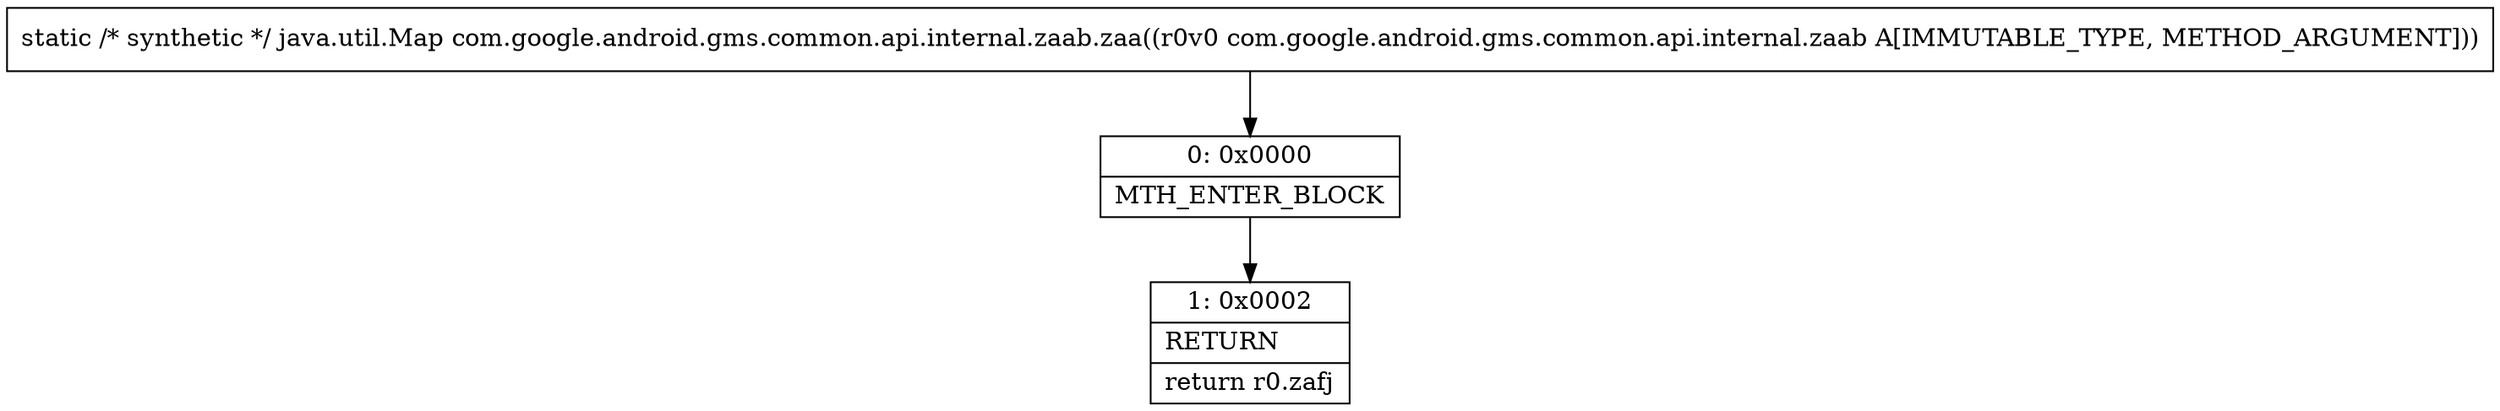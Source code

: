 digraph "CFG forcom.google.android.gms.common.api.internal.zaab.zaa(Lcom\/google\/android\/gms\/common\/api\/internal\/zaab;)Ljava\/util\/Map;" {
Node_0 [shape=record,label="{0\:\ 0x0000|MTH_ENTER_BLOCK\l}"];
Node_1 [shape=record,label="{1\:\ 0x0002|RETURN\l|return r0.zafj\l}"];
MethodNode[shape=record,label="{static \/* synthetic *\/ java.util.Map com.google.android.gms.common.api.internal.zaab.zaa((r0v0 com.google.android.gms.common.api.internal.zaab A[IMMUTABLE_TYPE, METHOD_ARGUMENT])) }"];
MethodNode -> Node_0;
Node_0 -> Node_1;
}

